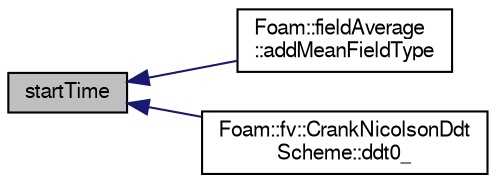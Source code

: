 digraph "startTime"
{
  bgcolor="transparent";
  edge [fontname="FreeSans",fontsize="10",labelfontname="FreeSans",labelfontsize="10"];
  node [fontname="FreeSans",fontsize="10",shape=record];
  rankdir="LR";
  Node1 [label="startTime",height=0.2,width=0.4,color="black", fillcolor="grey75", style="filled" fontcolor="black"];
  Node1 -> Node2 [dir="back",color="midnightblue",fontsize="10",style="solid",fontname="FreeSans"];
  Node2 [label="Foam::fieldAverage\l::addMeanFieldType",height=0.2,width=0.4,color="black",URL="$a00735.html#a7db677ab6b4a94ae86c52cd30842e67e",tooltip="Add mean average field to database. "];
  Node1 -> Node3 [dir="back",color="midnightblue",fontsize="10",style="solid",fontname="FreeSans"];
  Node3 [label="Foam::fv::CrankNicolsonDdt\lScheme::ddt0_",height=0.2,width=0.4,color="black",URL="$a00413.html#ad3bc1c79329ca6b20ed9298fc9e6e24c"];
}
